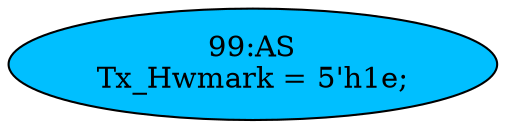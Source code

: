 strict digraph "" {
	node [label="\N"];
	"99:AS"	 [ast="<pyverilog.vparser.ast.Assign object at 0x7fdff6ff31d0>",
		def_var="['Tx_Hwmark']",
		fillcolor=deepskyblue,
		label="99:AS
Tx_Hwmark = 5'h1e;",
		statements="[]",
		style=filled,
		typ=Assign,
		use_var="[]"];
}
